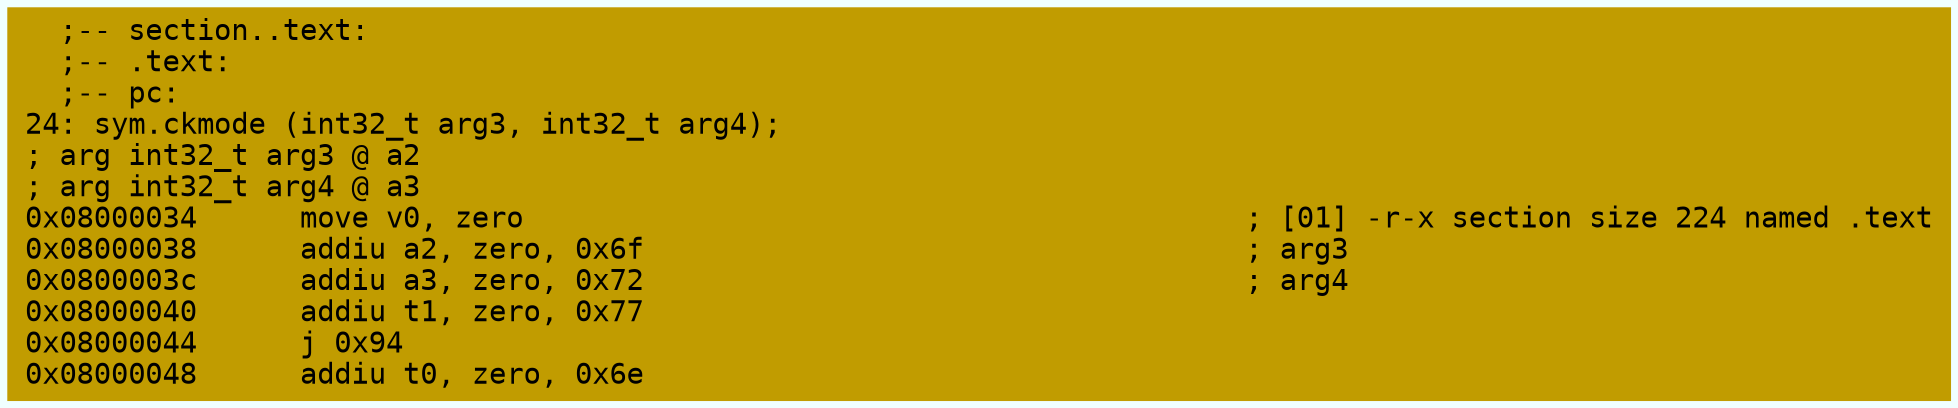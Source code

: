 digraph code {
	graph [bgcolor=azure fontsize=8 fontname="Courier" splines="ortho"];
	node [fillcolor=gray style=filled shape=box];
	edge [arrowhead="normal"];
	"0x08000034" [URL="sym.ckmode/0x08000034", fillcolor="#c19c00",color="#c19c00", fontname="Courier",label="  ;-- section..text:\l  ;-- .text:\l  ;-- pc:\l24: sym.ckmode (int32_t arg3, int32_t arg4);\l; arg int32_t arg3 @ a2\l; arg int32_t arg4 @ a3\l0x08000034      move v0, zero                                          ; [01] -r-x section size 224 named .text\l0x08000038      addiu a2, zero, 0x6f                                   ; arg3\l0x0800003c      addiu a3, zero, 0x72                                   ; arg4\l0x08000040      addiu t1, zero, 0x77\l0x08000044      j 0x94\l0x08000048      addiu t0, zero, 0x6e\l"]
}
